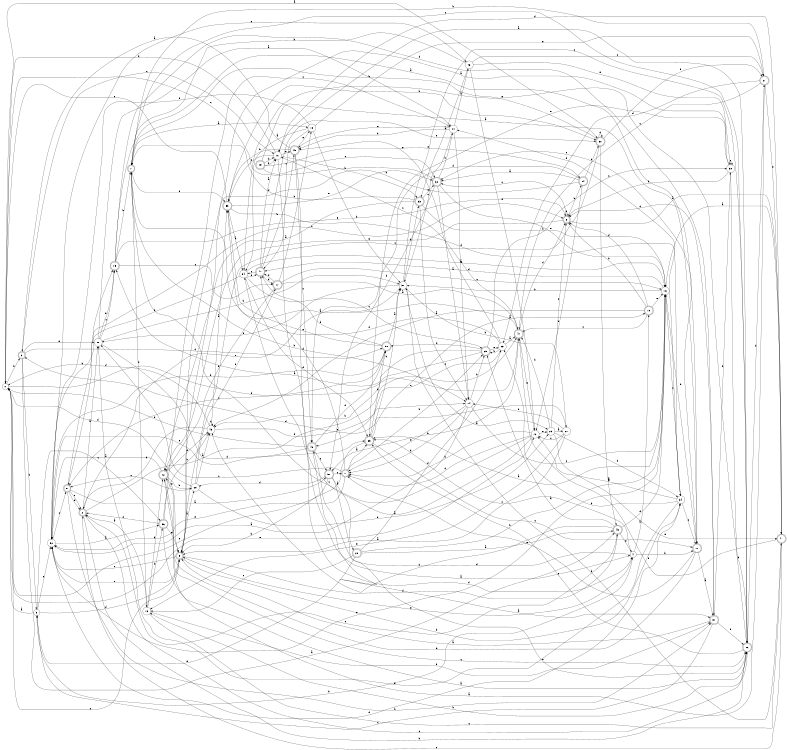digraph n44_7 {
__start0 [label="" shape="none"];

rankdir=LR;
size="8,5";

s0 [style="filled", color="black", fillcolor="white" shape="circle", label="0"];
s1 [style="rounded,filled", color="black", fillcolor="white" shape="doublecircle", label="1"];
s2 [style="rounded,filled", color="black", fillcolor="white" shape="doublecircle", label="2"];
s3 [style="rounded,filled", color="black", fillcolor="white" shape="doublecircle", label="3"];
s4 [style="filled", color="black", fillcolor="white" shape="circle", label="4"];
s5 [style="filled", color="black", fillcolor="white" shape="circle", label="5"];
s6 [style="rounded,filled", color="black", fillcolor="white" shape="doublecircle", label="6"];
s7 [style="rounded,filled", color="black", fillcolor="white" shape="doublecircle", label="7"];
s8 [style="rounded,filled", color="black", fillcolor="white" shape="doublecircle", label="8"];
s9 [style="rounded,filled", color="black", fillcolor="white" shape="doublecircle", label="9"];
s10 [style="filled", color="black", fillcolor="white" shape="circle", label="10"];
s11 [style="rounded,filled", color="black", fillcolor="white" shape="doublecircle", label="11"];
s12 [style="filled", color="black", fillcolor="white" shape="circle", label="12"];
s13 [style="filled", color="black", fillcolor="white" shape="circle", label="13"];
s14 [style="filled", color="black", fillcolor="white" shape="circle", label="14"];
s15 [style="rounded,filled", color="black", fillcolor="white" shape="doublecircle", label="15"];
s16 [style="filled", color="black", fillcolor="white" shape="circle", label="16"];
s17 [style="rounded,filled", color="black", fillcolor="white" shape="doublecircle", label="17"];
s18 [style="filled", color="black", fillcolor="white" shape="circle", label="18"];
s19 [style="rounded,filled", color="black", fillcolor="white" shape="doublecircle", label="19"];
s20 [style="filled", color="black", fillcolor="white" shape="circle", label="20"];
s21 [style="rounded,filled", color="black", fillcolor="white" shape="doublecircle", label="21"];
s22 [style="rounded,filled", color="black", fillcolor="white" shape="doublecircle", label="22"];
s23 [style="filled", color="black", fillcolor="white" shape="circle", label="23"];
s24 [style="rounded,filled", color="black", fillcolor="white" shape="doublecircle", label="24"];
s25 [style="rounded,filled", color="black", fillcolor="white" shape="doublecircle", label="25"];
s26 [style="rounded,filled", color="black", fillcolor="white" shape="doublecircle", label="26"];
s27 [style="filled", color="black", fillcolor="white" shape="circle", label="27"];
s28 [style="filled", color="black", fillcolor="white" shape="circle", label="28"];
s29 [style="rounded,filled", color="black", fillcolor="white" shape="doublecircle", label="29"];
s30 [style="rounded,filled", color="black", fillcolor="white" shape="doublecircle", label="30"];
s31 [style="rounded,filled", color="black", fillcolor="white" shape="doublecircle", label="31"];
s32 [style="rounded,filled", color="black", fillcolor="white" shape="doublecircle", label="32"];
s33 [style="rounded,filled", color="black", fillcolor="white" shape="doublecircle", label="33"];
s34 [style="filled", color="black", fillcolor="white" shape="circle", label="34"];
s35 [style="rounded,filled", color="black", fillcolor="white" shape="doublecircle", label="35"];
s36 [style="rounded,filled", color="black", fillcolor="white" shape="doublecircle", label="36"];
s37 [style="filled", color="black", fillcolor="white" shape="circle", label="37"];
s38 [style="filled", color="black", fillcolor="white" shape="circle", label="38"];
s39 [style="filled", color="black", fillcolor="white" shape="circle", label="39"];
s40 [style="rounded,filled", color="black", fillcolor="white" shape="doublecircle", label="40"];
s41 [style="rounded,filled", color="black", fillcolor="white" shape="doublecircle", label="41"];
s42 [style="rounded,filled", color="black", fillcolor="white" shape="doublecircle", label="42"];
s43 [style="filled", color="black", fillcolor="white" shape="circle", label="43"];
s44 [style="filled", color="black", fillcolor="white" shape="circle", label="44"];
s45 [style="rounded,filled", color="black", fillcolor="white" shape="doublecircle", label="45"];
s46 [style="filled", color="black", fillcolor="white" shape="circle", label="46"];
s47 [style="rounded,filled", color="black", fillcolor="white" shape="doublecircle", label="47"];
s48 [style="rounded,filled", color="black", fillcolor="white" shape="doublecircle", label="48"];
s49 [style="rounded,filled", color="black", fillcolor="white" shape="doublecircle", label="49"];
s50 [style="rounded,filled", color="black", fillcolor="white" shape="doublecircle", label="50"];
s51 [style="rounded,filled", color="black", fillcolor="white" shape="doublecircle", label="51"];
s52 [style="filled", color="black", fillcolor="white" shape="circle", label="52"];
s53 [style="rounded,filled", color="black", fillcolor="white" shape="doublecircle", label="53"];
s54 [style="filled", color="black", fillcolor="white" shape="circle", label="54"];
s0 -> s30 [label="a"];
s0 -> s3 [label="b"];
s0 -> s9 [label="c"];
s0 -> s47 [label="d"];
s0 -> s12 [label="e"];
s1 -> s18 [label="a"];
s1 -> s14 [label="b"];
s1 -> s26 [label="c"];
s1 -> s13 [label="d"];
s1 -> s53 [label="e"];
s2 -> s20 [label="a"];
s2 -> s26 [label="b"];
s2 -> s26 [label="c"];
s2 -> s47 [label="d"];
s2 -> s37 [label="e"];
s3 -> s49 [label="a"];
s3 -> s5 [label="b"];
s3 -> s10 [label="c"];
s3 -> s50 [label="d"];
s3 -> s20 [label="e"];
s4 -> s19 [label="a"];
s4 -> s11 [label="b"];
s4 -> s35 [label="c"];
s4 -> s48 [label="d"];
s4 -> s9 [label="e"];
s5 -> s0 [label="a"];
s5 -> s4 [label="b"];
s5 -> s36 [label="c"];
s5 -> s9 [label="d"];
s5 -> s52 [label="e"];
s6 -> s41 [label="a"];
s6 -> s24 [label="b"];
s6 -> s32 [label="c"];
s6 -> s6 [label="d"];
s6 -> s42 [label="e"];
s7 -> s35 [label="a"];
s7 -> s25 [label="b"];
s7 -> s20 [label="c"];
s7 -> s40 [label="d"];
s7 -> s52 [label="e"];
s8 -> s51 [label="a"];
s8 -> s31 [label="b"];
s8 -> s6 [label="c"];
s8 -> s2 [label="d"];
s8 -> s2 [label="e"];
s9 -> s28 [label="a"];
s9 -> s34 [label="b"];
s9 -> s52 [label="c"];
s9 -> s49 [label="d"];
s9 -> s52 [label="e"];
s10 -> s4 [label="a"];
s10 -> s33 [label="b"];
s10 -> s53 [label="c"];
s10 -> s0 [label="d"];
s10 -> s45 [label="e"];
s11 -> s31 [label="a"];
s11 -> s16 [label="b"];
s11 -> s32 [label="c"];
s11 -> s42 [label="d"];
s11 -> s7 [label="e"];
s12 -> s54 [label="a"];
s12 -> s7 [label="b"];
s12 -> s1 [label="c"];
s12 -> s7 [label="d"];
s12 -> s23 [label="e"];
s13 -> s2 [label="a"];
s13 -> s42 [label="b"];
s13 -> s41 [label="c"];
s13 -> s36 [label="d"];
s13 -> s31 [label="e"];
s14 -> s52 [label="a"];
s14 -> s25 [label="b"];
s14 -> s16 [label="c"];
s14 -> s7 [label="d"];
s14 -> s7 [label="e"];
s15 -> s11 [label="a"];
s15 -> s1 [label="b"];
s15 -> s17 [label="c"];
s15 -> s31 [label="d"];
s15 -> s6 [label="e"];
s16 -> s35 [label="a"];
s16 -> s37 [label="b"];
s16 -> s34 [label="c"];
s16 -> s40 [label="d"];
s16 -> s52 [label="e"];
s17 -> s47 [label="a"];
s17 -> s18 [label="b"];
s17 -> s16 [label="c"];
s17 -> s40 [label="d"];
s17 -> s42 [label="e"];
s18 -> s54 [label="a"];
s18 -> s37 [label="b"];
s18 -> s40 [label="c"];
s18 -> s52 [label="d"];
s18 -> s21 [label="e"];
s19 -> s43 [label="a"];
s19 -> s6 [label="b"];
s19 -> s47 [label="c"];
s19 -> s6 [label="d"];
s19 -> s16 [label="e"];
s20 -> s44 [label="a"];
s20 -> s37 [label="b"];
s20 -> s15 [label="c"];
s20 -> s35 [label="d"];
s20 -> s15 [label="e"];
s21 -> s42 [label="a"];
s21 -> s1 [label="b"];
s21 -> s47 [label="c"];
s21 -> s39 [label="d"];
s21 -> s41 [label="e"];
s22 -> s49 [label="a"];
s22 -> s16 [label="b"];
s22 -> s13 [label="c"];
s22 -> s39 [label="d"];
s22 -> s5 [label="e"];
s23 -> s27 [label="a"];
s23 -> s47 [label="b"];
s23 -> s6 [label="c"];
s23 -> s34 [label="d"];
s23 -> s41 [label="e"];
s24 -> s32 [label="a"];
s24 -> s9 [label="b"];
s24 -> s30 [label="c"];
s24 -> s48 [label="d"];
s24 -> s12 [label="e"];
s25 -> s15 [label="a"];
s25 -> s43 [label="b"];
s25 -> s38 [label="c"];
s25 -> s50 [label="d"];
s25 -> s39 [label="e"];
s26 -> s10 [label="a"];
s26 -> s13 [label="b"];
s26 -> s35 [label="c"];
s26 -> s21 [label="d"];
s26 -> s54 [label="e"];
s27 -> s9 [label="a"];
s27 -> s14 [label="b"];
s27 -> s12 [label="c"];
s27 -> s3 [label="d"];
s27 -> s13 [label="e"];
s28 -> s43 [label="a"];
s28 -> s23 [label="b"];
s28 -> s8 [label="c"];
s28 -> s0 [label="d"];
s28 -> s17 [label="e"];
s29 -> s11 [label="a"];
s29 -> s10 [label="b"];
s29 -> s32 [label="c"];
s29 -> s10 [label="d"];
s29 -> s24 [label="e"];
s30 -> s49 [label="a"];
s30 -> s1 [label="b"];
s30 -> s9 [label="c"];
s30 -> s30 [label="d"];
s30 -> s21 [label="e"];
s31 -> s9 [label="a"];
s31 -> s38 [label="b"];
s31 -> s5 [label="c"];
s31 -> s6 [label="d"];
s31 -> s26 [label="e"];
s32 -> s14 [label="a"];
s32 -> s44 [label="b"];
s32 -> s0 [label="c"];
s32 -> s51 [label="d"];
s32 -> s16 [label="e"];
s33 -> s42 [label="a"];
s33 -> s16 [label="b"];
s33 -> s14 [label="c"];
s33 -> s1 [label="d"];
s33 -> s32 [label="e"];
s34 -> s12 [label="a"];
s34 -> s39 [label="b"];
s34 -> s11 [label="c"];
s34 -> s44 [label="d"];
s34 -> s20 [label="e"];
s35 -> s19 [label="a"];
s35 -> s37 [label="b"];
s35 -> s11 [label="c"];
s35 -> s50 [label="d"];
s35 -> s0 [label="e"];
s36 -> s26 [label="a"];
s36 -> s43 [label="b"];
s36 -> s44 [label="c"];
s36 -> s2 [label="d"];
s36 -> s9 [label="e"];
s37 -> s23 [label="a"];
s37 -> s27 [label="b"];
s37 -> s26 [label="c"];
s37 -> s33 [label="d"];
s37 -> s20 [label="e"];
s38 -> s9 [label="a"];
s38 -> s6 [label="b"];
s38 -> s38 [label="c"];
s38 -> s26 [label="d"];
s38 -> s35 [label="e"];
s39 -> s47 [label="a"];
s39 -> s25 [label="b"];
s39 -> s48 [label="c"];
s39 -> s53 [label="d"];
s39 -> s45 [label="e"];
s40 -> s10 [label="a"];
s40 -> s45 [label="b"];
s40 -> s54 [label="c"];
s40 -> s17 [label="d"];
s40 -> s30 [label="e"];
s41 -> s16 [label="a"];
s41 -> s37 [label="b"];
s41 -> s2 [label="c"];
s41 -> s10 [label="d"];
s41 -> s47 [label="e"];
s42 -> s52 [label="a"];
s42 -> s28 [label="b"];
s42 -> s26 [label="c"];
s42 -> s43 [label="d"];
s42 -> s9 [label="e"];
s43 -> s53 [label="a"];
s43 -> s2 [label="b"];
s43 -> s43 [label="c"];
s43 -> s0 [label="d"];
s43 -> s14 [label="e"];
s44 -> s46 [label="a"];
s44 -> s14 [label="b"];
s44 -> s37 [label="c"];
s44 -> s45 [label="d"];
s44 -> s45 [label="e"];
s45 -> s3 [label="a"];
s45 -> s53 [label="b"];
s45 -> s48 [label="c"];
s45 -> s4 [label="d"];
s45 -> s18 [label="e"];
s46 -> s33 [label="a"];
s46 -> s1 [label="b"];
s46 -> s21 [label="c"];
s46 -> s12 [label="d"];
s46 -> s38 [label="e"];
s47 -> s1 [label="a"];
s47 -> s51 [label="b"];
s47 -> s10 [label="c"];
s47 -> s6 [label="d"];
s47 -> s12 [label="e"];
s48 -> s31 [label="a"];
s48 -> s0 [label="b"];
s48 -> s51 [label="c"];
s48 -> s50 [label="d"];
s48 -> s52 [label="e"];
s49 -> s25 [label="a"];
s49 -> s43 [label="b"];
s49 -> s2 [label="c"];
s49 -> s16 [label="d"];
s49 -> s4 [label="e"];
s50 -> s37 [label="a"];
s50 -> s52 [label="b"];
s50 -> s8 [label="c"];
s50 -> s40 [label="d"];
s50 -> s53 [label="e"];
s51 -> s22 [label="a"];
s51 -> s9 [label="b"];
s51 -> s7 [label="c"];
s51 -> s28 [label="d"];
s51 -> s26 [label="e"];
s52 -> s36 [label="a"];
s52 -> s15 [label="b"];
s52 -> s8 [label="c"];
s52 -> s34 [label="d"];
s52 -> s46 [label="e"];
s53 -> s54 [label="a"];
s53 -> s30 [label="b"];
s53 -> s0 [label="c"];
s53 -> s34 [label="d"];
s53 -> s32 [label="e"];
s54 -> s16 [label="a"];
s54 -> s8 [label="b"];
s54 -> s25 [label="c"];
s54 -> s35 [label="d"];
s54 -> s40 [label="e"];

}